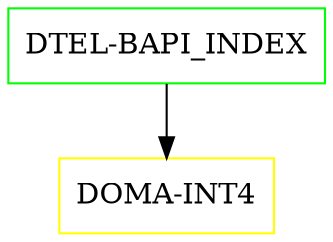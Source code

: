 digraph G {
  "DTEL-BAPI_INDEX" [shape=box,color=green];
  "DOMA-INT4" [shape=box,color=yellow,URL="./DOMA_INT4.html"];
  "DTEL-BAPI_INDEX" -> "DOMA-INT4";
}
